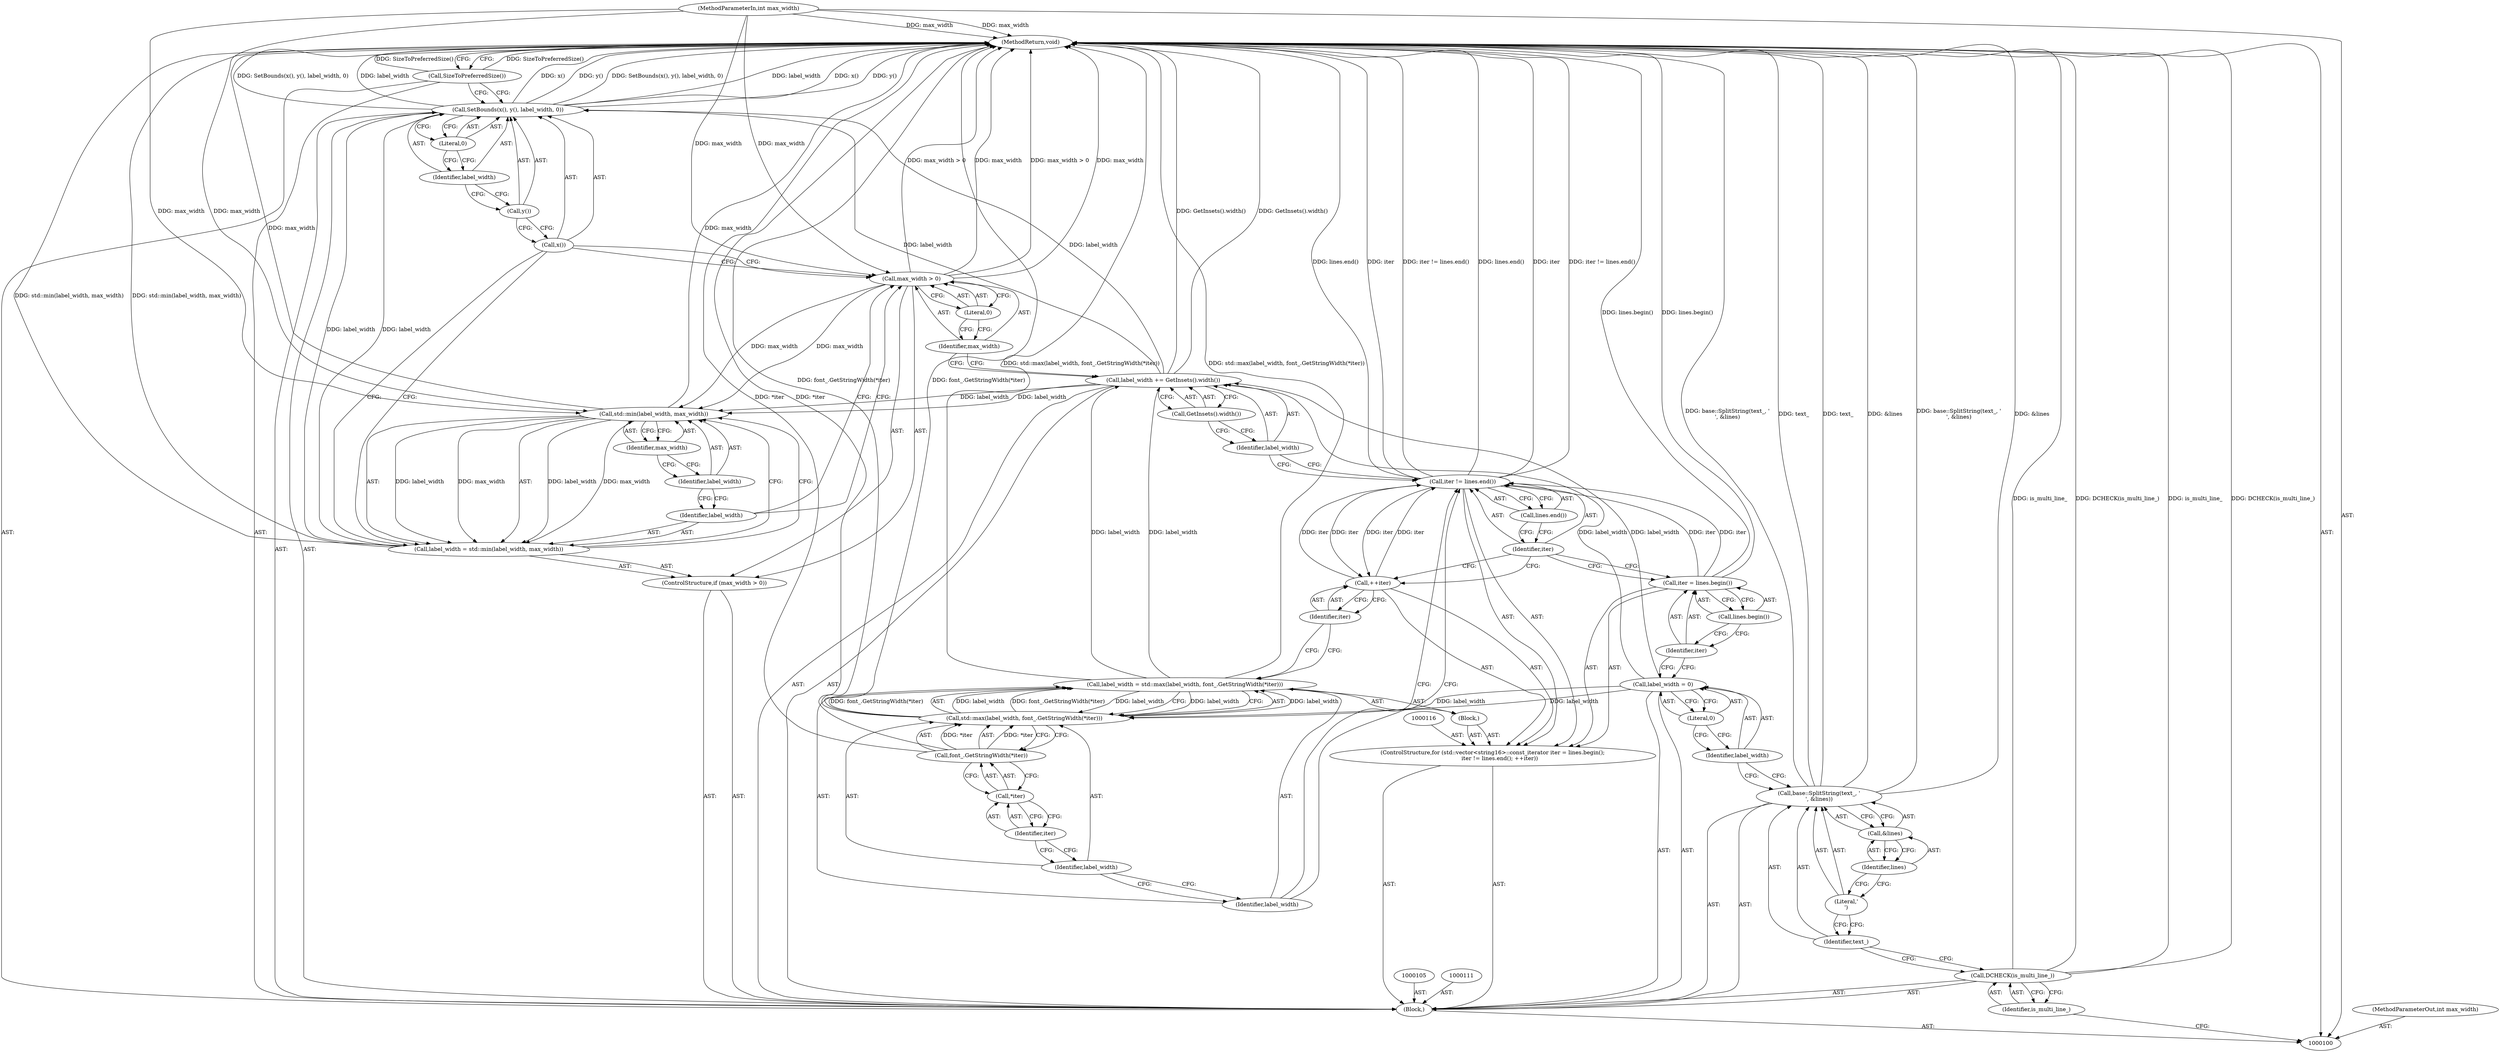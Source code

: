 digraph "0_Chrome_dabd6f450e9594a8962ef6f79447a8bfdc1c9f05_0" {
"1000151" [label="(MethodReturn,void)"];
"1000101" [label="(MethodParameterIn,int max_width)"];
"1000240" [label="(MethodParameterOut,int max_width)"];
"1000102" [label="(Block,)"];
"1000128" [label="(Call,std::max(label_width, font_.GetStringWidth(*iter)))"];
"1000129" [label="(Identifier,label_width)"];
"1000126" [label="(Call,label_width = std::max(label_width, font_.GetStringWidth(*iter)))"];
"1000127" [label="(Identifier,label_width)"];
"1000130" [label="(Call,font_.GetStringWidth(*iter))"];
"1000131" [label="(Call,*iter)"];
"1000132" [label="(Identifier,iter)"];
"1000135" [label="(Call,GetInsets().width())"];
"1000133" [label="(Call,label_width += GetInsets().width())"];
"1000134" [label="(Identifier,label_width)"];
"1000139" [label="(Literal,0)"];
"1000136" [label="(ControlStructure,if (max_width > 0))"];
"1000137" [label="(Call,max_width > 0)"];
"1000138" [label="(Identifier,max_width)"];
"1000142" [label="(Call,std::min(label_width, max_width))"];
"1000143" [label="(Identifier,label_width)"];
"1000140" [label="(Call,label_width = std::min(label_width, max_width))"];
"1000141" [label="(Identifier,label_width)"];
"1000144" [label="(Identifier,max_width)"];
"1000146" [label="(Call,x())"];
"1000147" [label="(Call,y())"];
"1000145" [label="(Call,SetBounds(x(), y(), label_width, 0))"];
"1000148" [label="(Identifier,label_width)"];
"1000149" [label="(Literal,0)"];
"1000150" [label="(Call,SizeToPreferredSize())"];
"1000104" [label="(Identifier,is_multi_line_)"];
"1000103" [label="(Call,DCHECK(is_multi_line_))"];
"1000106" [label="(Call,base::SplitString(text_, '\n', &lines))"];
"1000107" [label="(Identifier,text_)"];
"1000108" [label="(Literal,'\n')"];
"1000109" [label="(Call,&lines)"];
"1000110" [label="(Identifier,lines)"];
"1000114" [label="(Literal,0)"];
"1000112" [label="(Call,label_width = 0)"];
"1000113" [label="(Identifier,label_width)"];
"1000115" [label="(ControlStructure,for (std::vector<string16>::const_iterator iter = lines.begin();\n        iter != lines.end(); ++iter))"];
"1000117" [label="(Call,iter = lines.begin())"];
"1000118" [label="(Identifier,iter)"];
"1000119" [label="(Call,lines.begin())"];
"1000122" [label="(Call,lines.end())"];
"1000123" [label="(Call,++iter)"];
"1000124" [label="(Identifier,iter)"];
"1000125" [label="(Block,)"];
"1000120" [label="(Call,iter != lines.end())"];
"1000121" [label="(Identifier,iter)"];
"1000151" -> "1000100"  [label="AST: "];
"1000151" -> "1000150"  [label="CFG: "];
"1000140" -> "1000151"  [label="DDG: std::min(label_width, max_width)"];
"1000106" -> "1000151"  [label="DDG: text_"];
"1000106" -> "1000151"  [label="DDG: base::SplitString(text_, '\n', &lines)"];
"1000106" -> "1000151"  [label="DDG: &lines"];
"1000103" -> "1000151"  [label="DDG: is_multi_line_"];
"1000103" -> "1000151"  [label="DDG: DCHECK(is_multi_line_)"];
"1000120" -> "1000151"  [label="DDG: iter"];
"1000120" -> "1000151"  [label="DDG: iter != lines.end()"];
"1000120" -> "1000151"  [label="DDG: lines.end()"];
"1000145" -> "1000151"  [label="DDG: label_width"];
"1000145" -> "1000151"  [label="DDG: x()"];
"1000145" -> "1000151"  [label="DDG: y()"];
"1000145" -> "1000151"  [label="DDG: SetBounds(x(), y(), label_width, 0)"];
"1000150" -> "1000151"  [label="DDG: SizeToPreferredSize()"];
"1000117" -> "1000151"  [label="DDG: lines.begin()"];
"1000130" -> "1000151"  [label="DDG: *iter"];
"1000128" -> "1000151"  [label="DDG: font_.GetStringWidth(*iter)"];
"1000142" -> "1000151"  [label="DDG: max_width"];
"1000133" -> "1000151"  [label="DDG: GetInsets().width()"];
"1000101" -> "1000151"  [label="DDG: max_width"];
"1000126" -> "1000151"  [label="DDG: std::max(label_width, font_.GetStringWidth(*iter))"];
"1000137" -> "1000151"  [label="DDG: max_width"];
"1000137" -> "1000151"  [label="DDG: max_width > 0"];
"1000101" -> "1000100"  [label="AST: "];
"1000101" -> "1000151"  [label="DDG: max_width"];
"1000101" -> "1000137"  [label="DDG: max_width"];
"1000101" -> "1000142"  [label="DDG: max_width"];
"1000240" -> "1000100"  [label="AST: "];
"1000102" -> "1000100"  [label="AST: "];
"1000103" -> "1000102"  [label="AST: "];
"1000105" -> "1000102"  [label="AST: "];
"1000106" -> "1000102"  [label="AST: "];
"1000111" -> "1000102"  [label="AST: "];
"1000112" -> "1000102"  [label="AST: "];
"1000115" -> "1000102"  [label="AST: "];
"1000133" -> "1000102"  [label="AST: "];
"1000136" -> "1000102"  [label="AST: "];
"1000145" -> "1000102"  [label="AST: "];
"1000150" -> "1000102"  [label="AST: "];
"1000128" -> "1000126"  [label="AST: "];
"1000128" -> "1000130"  [label="CFG: "];
"1000129" -> "1000128"  [label="AST: "];
"1000130" -> "1000128"  [label="AST: "];
"1000126" -> "1000128"  [label="CFG: "];
"1000128" -> "1000151"  [label="DDG: font_.GetStringWidth(*iter)"];
"1000128" -> "1000126"  [label="DDG: label_width"];
"1000128" -> "1000126"  [label="DDG: font_.GetStringWidth(*iter)"];
"1000126" -> "1000128"  [label="DDG: label_width"];
"1000112" -> "1000128"  [label="DDG: label_width"];
"1000130" -> "1000128"  [label="DDG: *iter"];
"1000129" -> "1000128"  [label="AST: "];
"1000129" -> "1000127"  [label="CFG: "];
"1000132" -> "1000129"  [label="CFG: "];
"1000126" -> "1000125"  [label="AST: "];
"1000126" -> "1000128"  [label="CFG: "];
"1000127" -> "1000126"  [label="AST: "];
"1000128" -> "1000126"  [label="AST: "];
"1000124" -> "1000126"  [label="CFG: "];
"1000126" -> "1000151"  [label="DDG: std::max(label_width, font_.GetStringWidth(*iter))"];
"1000128" -> "1000126"  [label="DDG: label_width"];
"1000128" -> "1000126"  [label="DDG: font_.GetStringWidth(*iter)"];
"1000126" -> "1000128"  [label="DDG: label_width"];
"1000126" -> "1000133"  [label="DDG: label_width"];
"1000127" -> "1000126"  [label="AST: "];
"1000127" -> "1000120"  [label="CFG: "];
"1000129" -> "1000127"  [label="CFG: "];
"1000130" -> "1000128"  [label="AST: "];
"1000130" -> "1000131"  [label="CFG: "];
"1000131" -> "1000130"  [label="AST: "];
"1000128" -> "1000130"  [label="CFG: "];
"1000130" -> "1000151"  [label="DDG: *iter"];
"1000130" -> "1000128"  [label="DDG: *iter"];
"1000131" -> "1000130"  [label="AST: "];
"1000131" -> "1000132"  [label="CFG: "];
"1000132" -> "1000131"  [label="AST: "];
"1000130" -> "1000131"  [label="CFG: "];
"1000132" -> "1000131"  [label="AST: "];
"1000132" -> "1000129"  [label="CFG: "];
"1000131" -> "1000132"  [label="CFG: "];
"1000135" -> "1000133"  [label="AST: "];
"1000135" -> "1000134"  [label="CFG: "];
"1000133" -> "1000135"  [label="CFG: "];
"1000133" -> "1000102"  [label="AST: "];
"1000133" -> "1000135"  [label="CFG: "];
"1000134" -> "1000133"  [label="AST: "];
"1000135" -> "1000133"  [label="AST: "];
"1000138" -> "1000133"  [label="CFG: "];
"1000133" -> "1000151"  [label="DDG: GetInsets().width()"];
"1000126" -> "1000133"  [label="DDG: label_width"];
"1000112" -> "1000133"  [label="DDG: label_width"];
"1000133" -> "1000142"  [label="DDG: label_width"];
"1000133" -> "1000145"  [label="DDG: label_width"];
"1000134" -> "1000133"  [label="AST: "];
"1000134" -> "1000120"  [label="CFG: "];
"1000135" -> "1000134"  [label="CFG: "];
"1000139" -> "1000137"  [label="AST: "];
"1000139" -> "1000138"  [label="CFG: "];
"1000137" -> "1000139"  [label="CFG: "];
"1000136" -> "1000102"  [label="AST: "];
"1000137" -> "1000136"  [label="AST: "];
"1000140" -> "1000136"  [label="AST: "];
"1000137" -> "1000136"  [label="AST: "];
"1000137" -> "1000139"  [label="CFG: "];
"1000138" -> "1000137"  [label="AST: "];
"1000139" -> "1000137"  [label="AST: "];
"1000141" -> "1000137"  [label="CFG: "];
"1000146" -> "1000137"  [label="CFG: "];
"1000137" -> "1000151"  [label="DDG: max_width"];
"1000137" -> "1000151"  [label="DDG: max_width > 0"];
"1000101" -> "1000137"  [label="DDG: max_width"];
"1000137" -> "1000142"  [label="DDG: max_width"];
"1000138" -> "1000137"  [label="AST: "];
"1000138" -> "1000133"  [label="CFG: "];
"1000139" -> "1000138"  [label="CFG: "];
"1000142" -> "1000140"  [label="AST: "];
"1000142" -> "1000144"  [label="CFG: "];
"1000143" -> "1000142"  [label="AST: "];
"1000144" -> "1000142"  [label="AST: "];
"1000140" -> "1000142"  [label="CFG: "];
"1000142" -> "1000151"  [label="DDG: max_width"];
"1000142" -> "1000140"  [label="DDG: label_width"];
"1000142" -> "1000140"  [label="DDG: max_width"];
"1000133" -> "1000142"  [label="DDG: label_width"];
"1000137" -> "1000142"  [label="DDG: max_width"];
"1000101" -> "1000142"  [label="DDG: max_width"];
"1000143" -> "1000142"  [label="AST: "];
"1000143" -> "1000141"  [label="CFG: "];
"1000144" -> "1000143"  [label="CFG: "];
"1000140" -> "1000136"  [label="AST: "];
"1000140" -> "1000142"  [label="CFG: "];
"1000141" -> "1000140"  [label="AST: "];
"1000142" -> "1000140"  [label="AST: "];
"1000146" -> "1000140"  [label="CFG: "];
"1000140" -> "1000151"  [label="DDG: std::min(label_width, max_width)"];
"1000142" -> "1000140"  [label="DDG: label_width"];
"1000142" -> "1000140"  [label="DDG: max_width"];
"1000140" -> "1000145"  [label="DDG: label_width"];
"1000141" -> "1000140"  [label="AST: "];
"1000141" -> "1000137"  [label="CFG: "];
"1000143" -> "1000141"  [label="CFG: "];
"1000144" -> "1000142"  [label="AST: "];
"1000144" -> "1000143"  [label="CFG: "];
"1000142" -> "1000144"  [label="CFG: "];
"1000146" -> "1000145"  [label="AST: "];
"1000146" -> "1000140"  [label="CFG: "];
"1000146" -> "1000137"  [label="CFG: "];
"1000147" -> "1000146"  [label="CFG: "];
"1000147" -> "1000145"  [label="AST: "];
"1000147" -> "1000146"  [label="CFG: "];
"1000148" -> "1000147"  [label="CFG: "];
"1000145" -> "1000102"  [label="AST: "];
"1000145" -> "1000149"  [label="CFG: "];
"1000146" -> "1000145"  [label="AST: "];
"1000147" -> "1000145"  [label="AST: "];
"1000148" -> "1000145"  [label="AST: "];
"1000149" -> "1000145"  [label="AST: "];
"1000150" -> "1000145"  [label="CFG: "];
"1000145" -> "1000151"  [label="DDG: label_width"];
"1000145" -> "1000151"  [label="DDG: x()"];
"1000145" -> "1000151"  [label="DDG: y()"];
"1000145" -> "1000151"  [label="DDG: SetBounds(x(), y(), label_width, 0)"];
"1000140" -> "1000145"  [label="DDG: label_width"];
"1000133" -> "1000145"  [label="DDG: label_width"];
"1000148" -> "1000145"  [label="AST: "];
"1000148" -> "1000147"  [label="CFG: "];
"1000149" -> "1000148"  [label="CFG: "];
"1000149" -> "1000145"  [label="AST: "];
"1000149" -> "1000148"  [label="CFG: "];
"1000145" -> "1000149"  [label="CFG: "];
"1000150" -> "1000102"  [label="AST: "];
"1000150" -> "1000145"  [label="CFG: "];
"1000151" -> "1000150"  [label="CFG: "];
"1000150" -> "1000151"  [label="DDG: SizeToPreferredSize()"];
"1000104" -> "1000103"  [label="AST: "];
"1000104" -> "1000100"  [label="CFG: "];
"1000103" -> "1000104"  [label="CFG: "];
"1000103" -> "1000102"  [label="AST: "];
"1000103" -> "1000104"  [label="CFG: "];
"1000104" -> "1000103"  [label="AST: "];
"1000107" -> "1000103"  [label="CFG: "];
"1000103" -> "1000151"  [label="DDG: is_multi_line_"];
"1000103" -> "1000151"  [label="DDG: DCHECK(is_multi_line_)"];
"1000106" -> "1000102"  [label="AST: "];
"1000106" -> "1000109"  [label="CFG: "];
"1000107" -> "1000106"  [label="AST: "];
"1000108" -> "1000106"  [label="AST: "];
"1000109" -> "1000106"  [label="AST: "];
"1000113" -> "1000106"  [label="CFG: "];
"1000106" -> "1000151"  [label="DDG: text_"];
"1000106" -> "1000151"  [label="DDG: base::SplitString(text_, '\n', &lines)"];
"1000106" -> "1000151"  [label="DDG: &lines"];
"1000107" -> "1000106"  [label="AST: "];
"1000107" -> "1000103"  [label="CFG: "];
"1000108" -> "1000107"  [label="CFG: "];
"1000108" -> "1000106"  [label="AST: "];
"1000108" -> "1000107"  [label="CFG: "];
"1000110" -> "1000108"  [label="CFG: "];
"1000109" -> "1000106"  [label="AST: "];
"1000109" -> "1000110"  [label="CFG: "];
"1000110" -> "1000109"  [label="AST: "];
"1000106" -> "1000109"  [label="CFG: "];
"1000110" -> "1000109"  [label="AST: "];
"1000110" -> "1000108"  [label="CFG: "];
"1000109" -> "1000110"  [label="CFG: "];
"1000114" -> "1000112"  [label="AST: "];
"1000114" -> "1000113"  [label="CFG: "];
"1000112" -> "1000114"  [label="CFG: "];
"1000112" -> "1000102"  [label="AST: "];
"1000112" -> "1000114"  [label="CFG: "];
"1000113" -> "1000112"  [label="AST: "];
"1000114" -> "1000112"  [label="AST: "];
"1000118" -> "1000112"  [label="CFG: "];
"1000112" -> "1000128"  [label="DDG: label_width"];
"1000112" -> "1000133"  [label="DDG: label_width"];
"1000113" -> "1000112"  [label="AST: "];
"1000113" -> "1000106"  [label="CFG: "];
"1000114" -> "1000113"  [label="CFG: "];
"1000115" -> "1000102"  [label="AST: "];
"1000116" -> "1000115"  [label="AST: "];
"1000117" -> "1000115"  [label="AST: "];
"1000120" -> "1000115"  [label="AST: "];
"1000123" -> "1000115"  [label="AST: "];
"1000125" -> "1000115"  [label="AST: "];
"1000117" -> "1000115"  [label="AST: "];
"1000117" -> "1000119"  [label="CFG: "];
"1000118" -> "1000117"  [label="AST: "];
"1000119" -> "1000117"  [label="AST: "];
"1000121" -> "1000117"  [label="CFG: "];
"1000117" -> "1000151"  [label="DDG: lines.begin()"];
"1000117" -> "1000120"  [label="DDG: iter"];
"1000118" -> "1000117"  [label="AST: "];
"1000118" -> "1000112"  [label="CFG: "];
"1000119" -> "1000118"  [label="CFG: "];
"1000119" -> "1000117"  [label="AST: "];
"1000119" -> "1000118"  [label="CFG: "];
"1000117" -> "1000119"  [label="CFG: "];
"1000122" -> "1000120"  [label="AST: "];
"1000122" -> "1000121"  [label="CFG: "];
"1000120" -> "1000122"  [label="CFG: "];
"1000123" -> "1000115"  [label="AST: "];
"1000123" -> "1000124"  [label="CFG: "];
"1000124" -> "1000123"  [label="AST: "];
"1000121" -> "1000123"  [label="CFG: "];
"1000123" -> "1000120"  [label="DDG: iter"];
"1000120" -> "1000123"  [label="DDG: iter"];
"1000124" -> "1000123"  [label="AST: "];
"1000124" -> "1000126"  [label="CFG: "];
"1000123" -> "1000124"  [label="CFG: "];
"1000125" -> "1000115"  [label="AST: "];
"1000126" -> "1000125"  [label="AST: "];
"1000120" -> "1000115"  [label="AST: "];
"1000120" -> "1000122"  [label="CFG: "];
"1000121" -> "1000120"  [label="AST: "];
"1000122" -> "1000120"  [label="AST: "];
"1000127" -> "1000120"  [label="CFG: "];
"1000134" -> "1000120"  [label="CFG: "];
"1000120" -> "1000151"  [label="DDG: iter"];
"1000120" -> "1000151"  [label="DDG: iter != lines.end()"];
"1000120" -> "1000151"  [label="DDG: lines.end()"];
"1000117" -> "1000120"  [label="DDG: iter"];
"1000123" -> "1000120"  [label="DDG: iter"];
"1000120" -> "1000123"  [label="DDG: iter"];
"1000121" -> "1000120"  [label="AST: "];
"1000121" -> "1000117"  [label="CFG: "];
"1000121" -> "1000123"  [label="CFG: "];
"1000122" -> "1000121"  [label="CFG: "];
}
